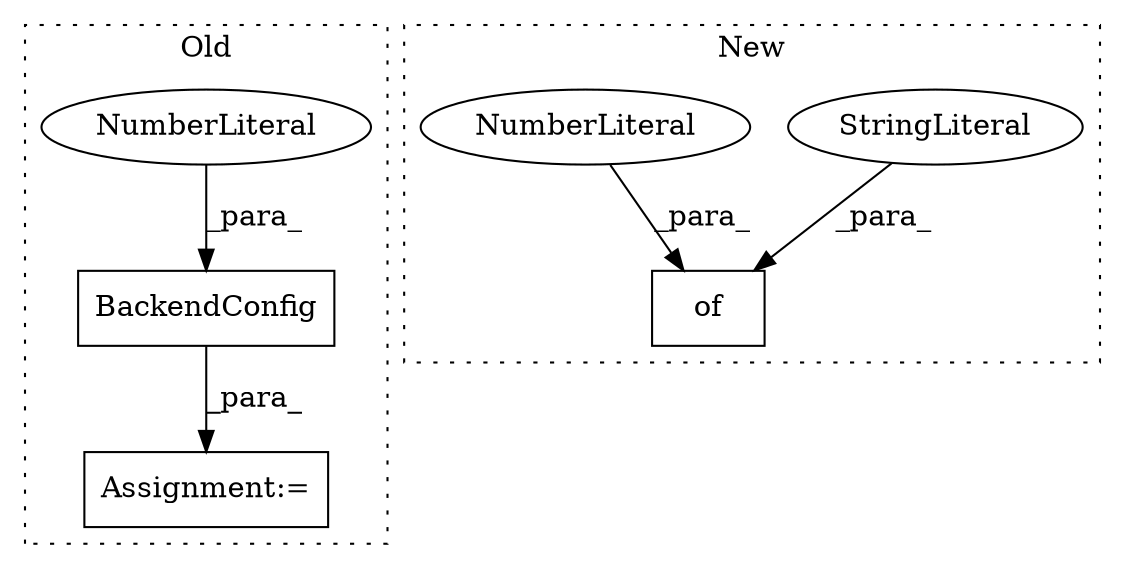 digraph G {
subgraph cluster0 {
1 [label="BackendConfig" a="32" s="4261,4276" l="14,1" shape="box"];
5 [label="NumberLiteral" a="34" s="4275" l="1" shape="ellipse"];
6 [label="Assignment:=" a="7" s="4260" l="1" shape="box"];
label = "Old";
style="dotted";
}
subgraph cluster1 {
2 [label="of" a="32" s="4248,4267" l="3,1" shape="box"];
3 [label="StringLiteral" a="45" s="4251" l="14" shape="ellipse"];
4 [label="NumberLiteral" a="34" s="4266" l="1" shape="ellipse"];
label = "New";
style="dotted";
}
1 -> 6 [label="_para_"];
3 -> 2 [label="_para_"];
4 -> 2 [label="_para_"];
5 -> 1 [label="_para_"];
}